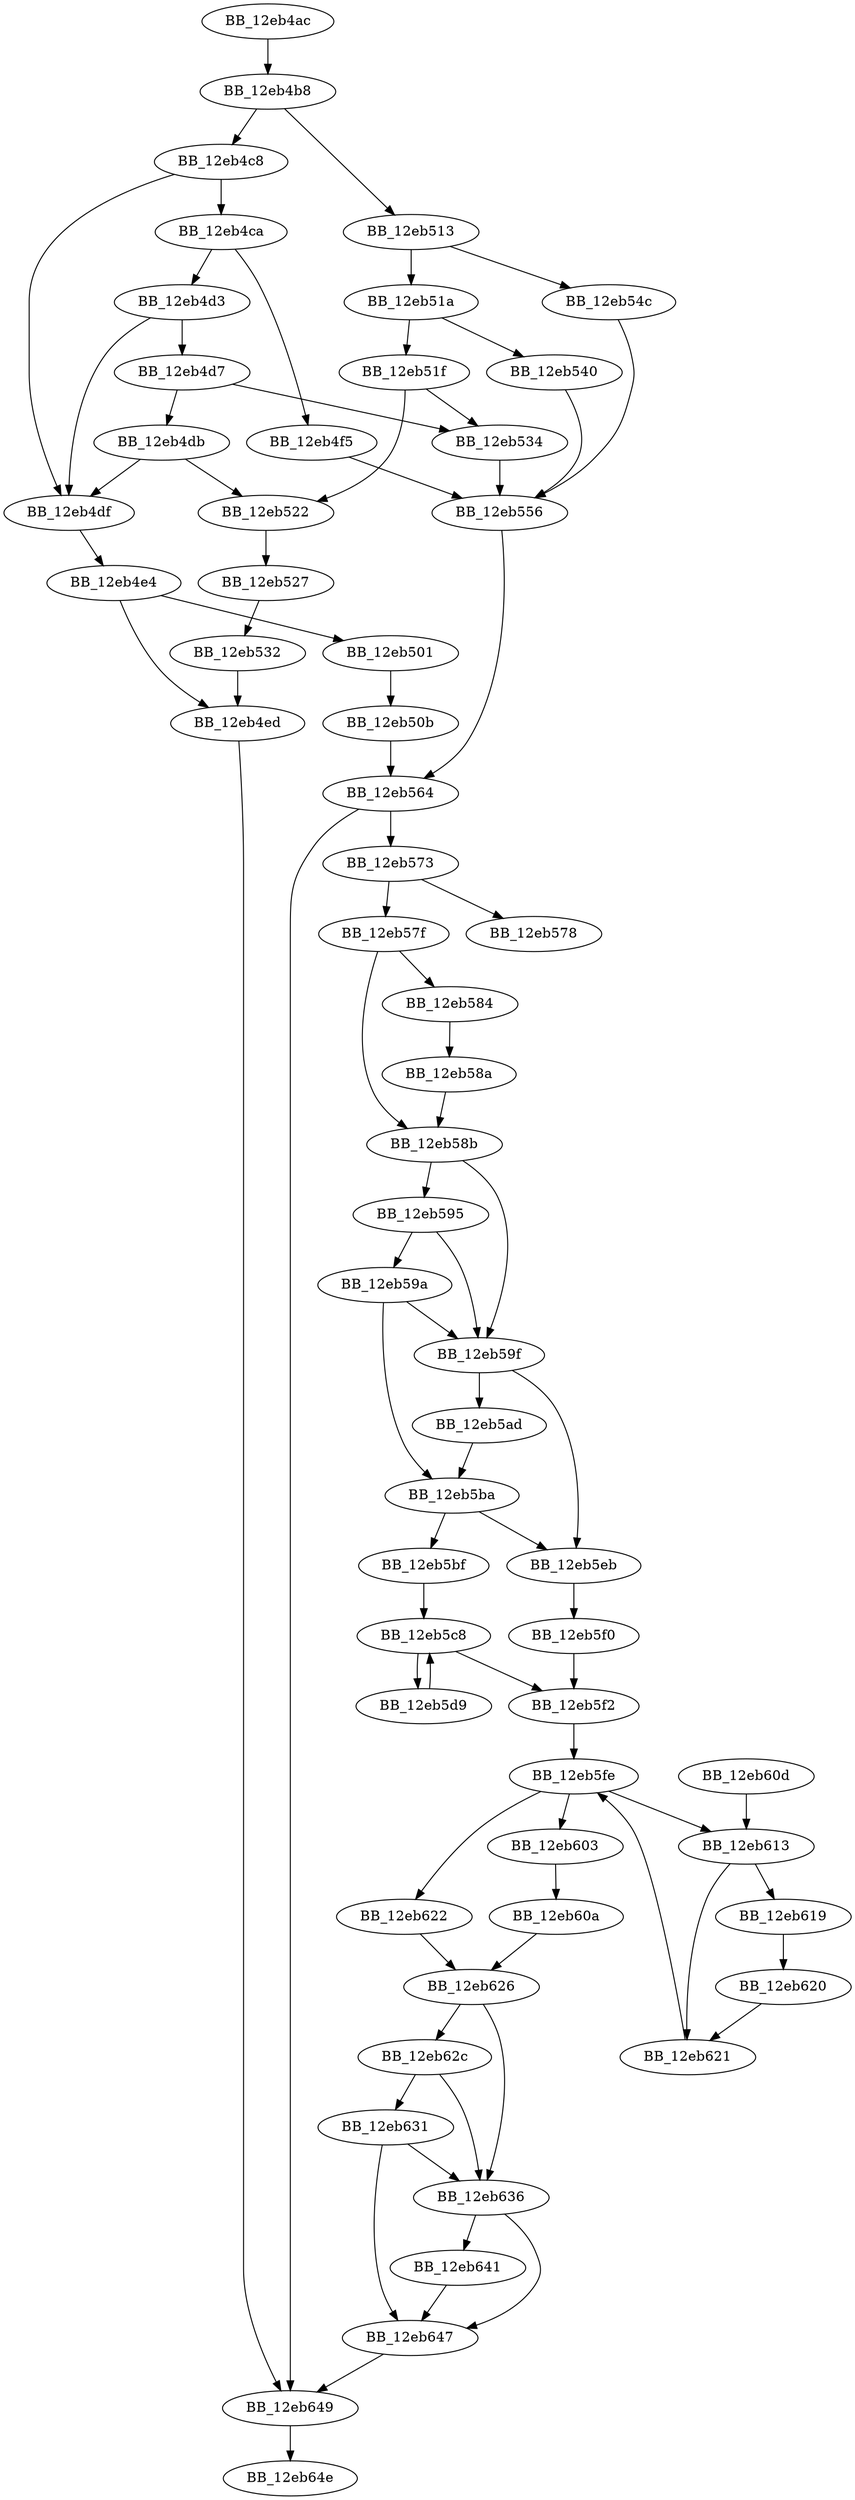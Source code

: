 DiGraph _raise{
BB_12eb4ac->BB_12eb4b8
BB_12eb4b8->BB_12eb4c8
BB_12eb4b8->BB_12eb513
BB_12eb4c8->BB_12eb4ca
BB_12eb4c8->BB_12eb4df
BB_12eb4ca->BB_12eb4d3
BB_12eb4ca->BB_12eb4f5
BB_12eb4d3->BB_12eb4d7
BB_12eb4d3->BB_12eb4df
BB_12eb4d7->BB_12eb4db
BB_12eb4d7->BB_12eb534
BB_12eb4db->BB_12eb4df
BB_12eb4db->BB_12eb522
BB_12eb4df->BB_12eb4e4
BB_12eb4e4->BB_12eb4ed
BB_12eb4e4->BB_12eb501
BB_12eb4ed->BB_12eb649
BB_12eb4f5->BB_12eb556
BB_12eb501->BB_12eb50b
BB_12eb50b->BB_12eb564
BB_12eb513->BB_12eb51a
BB_12eb513->BB_12eb54c
BB_12eb51a->BB_12eb51f
BB_12eb51a->BB_12eb540
BB_12eb51f->BB_12eb522
BB_12eb51f->BB_12eb534
BB_12eb522->BB_12eb527
BB_12eb527->BB_12eb532
BB_12eb532->BB_12eb4ed
BB_12eb534->BB_12eb556
BB_12eb540->BB_12eb556
BB_12eb54c->BB_12eb556
BB_12eb556->BB_12eb564
BB_12eb564->BB_12eb573
BB_12eb564->BB_12eb649
BB_12eb573->BB_12eb578
BB_12eb573->BB_12eb57f
BB_12eb57f->BB_12eb584
BB_12eb57f->BB_12eb58b
BB_12eb584->BB_12eb58a
BB_12eb58a->BB_12eb58b
BB_12eb58b->BB_12eb595
BB_12eb58b->BB_12eb59f
BB_12eb595->BB_12eb59a
BB_12eb595->BB_12eb59f
BB_12eb59a->BB_12eb59f
BB_12eb59a->BB_12eb5ba
BB_12eb59f->BB_12eb5ad
BB_12eb59f->BB_12eb5eb
BB_12eb5ad->BB_12eb5ba
BB_12eb5ba->BB_12eb5bf
BB_12eb5ba->BB_12eb5eb
BB_12eb5bf->BB_12eb5c8
BB_12eb5c8->BB_12eb5d9
BB_12eb5c8->BB_12eb5f2
BB_12eb5d9->BB_12eb5c8
BB_12eb5eb->BB_12eb5f0
BB_12eb5f0->BB_12eb5f2
BB_12eb5f2->BB_12eb5fe
BB_12eb5fe->BB_12eb603
BB_12eb5fe->BB_12eb613
BB_12eb5fe->BB_12eb622
BB_12eb603->BB_12eb60a
BB_12eb60a->BB_12eb626
BB_12eb60d->BB_12eb613
BB_12eb613->BB_12eb619
BB_12eb613->BB_12eb621
BB_12eb619->BB_12eb620
BB_12eb620->BB_12eb621
BB_12eb621->BB_12eb5fe
BB_12eb622->BB_12eb626
BB_12eb626->BB_12eb62c
BB_12eb626->BB_12eb636
BB_12eb62c->BB_12eb631
BB_12eb62c->BB_12eb636
BB_12eb631->BB_12eb636
BB_12eb631->BB_12eb647
BB_12eb636->BB_12eb641
BB_12eb636->BB_12eb647
BB_12eb641->BB_12eb647
BB_12eb647->BB_12eb649
BB_12eb649->BB_12eb64e
}
